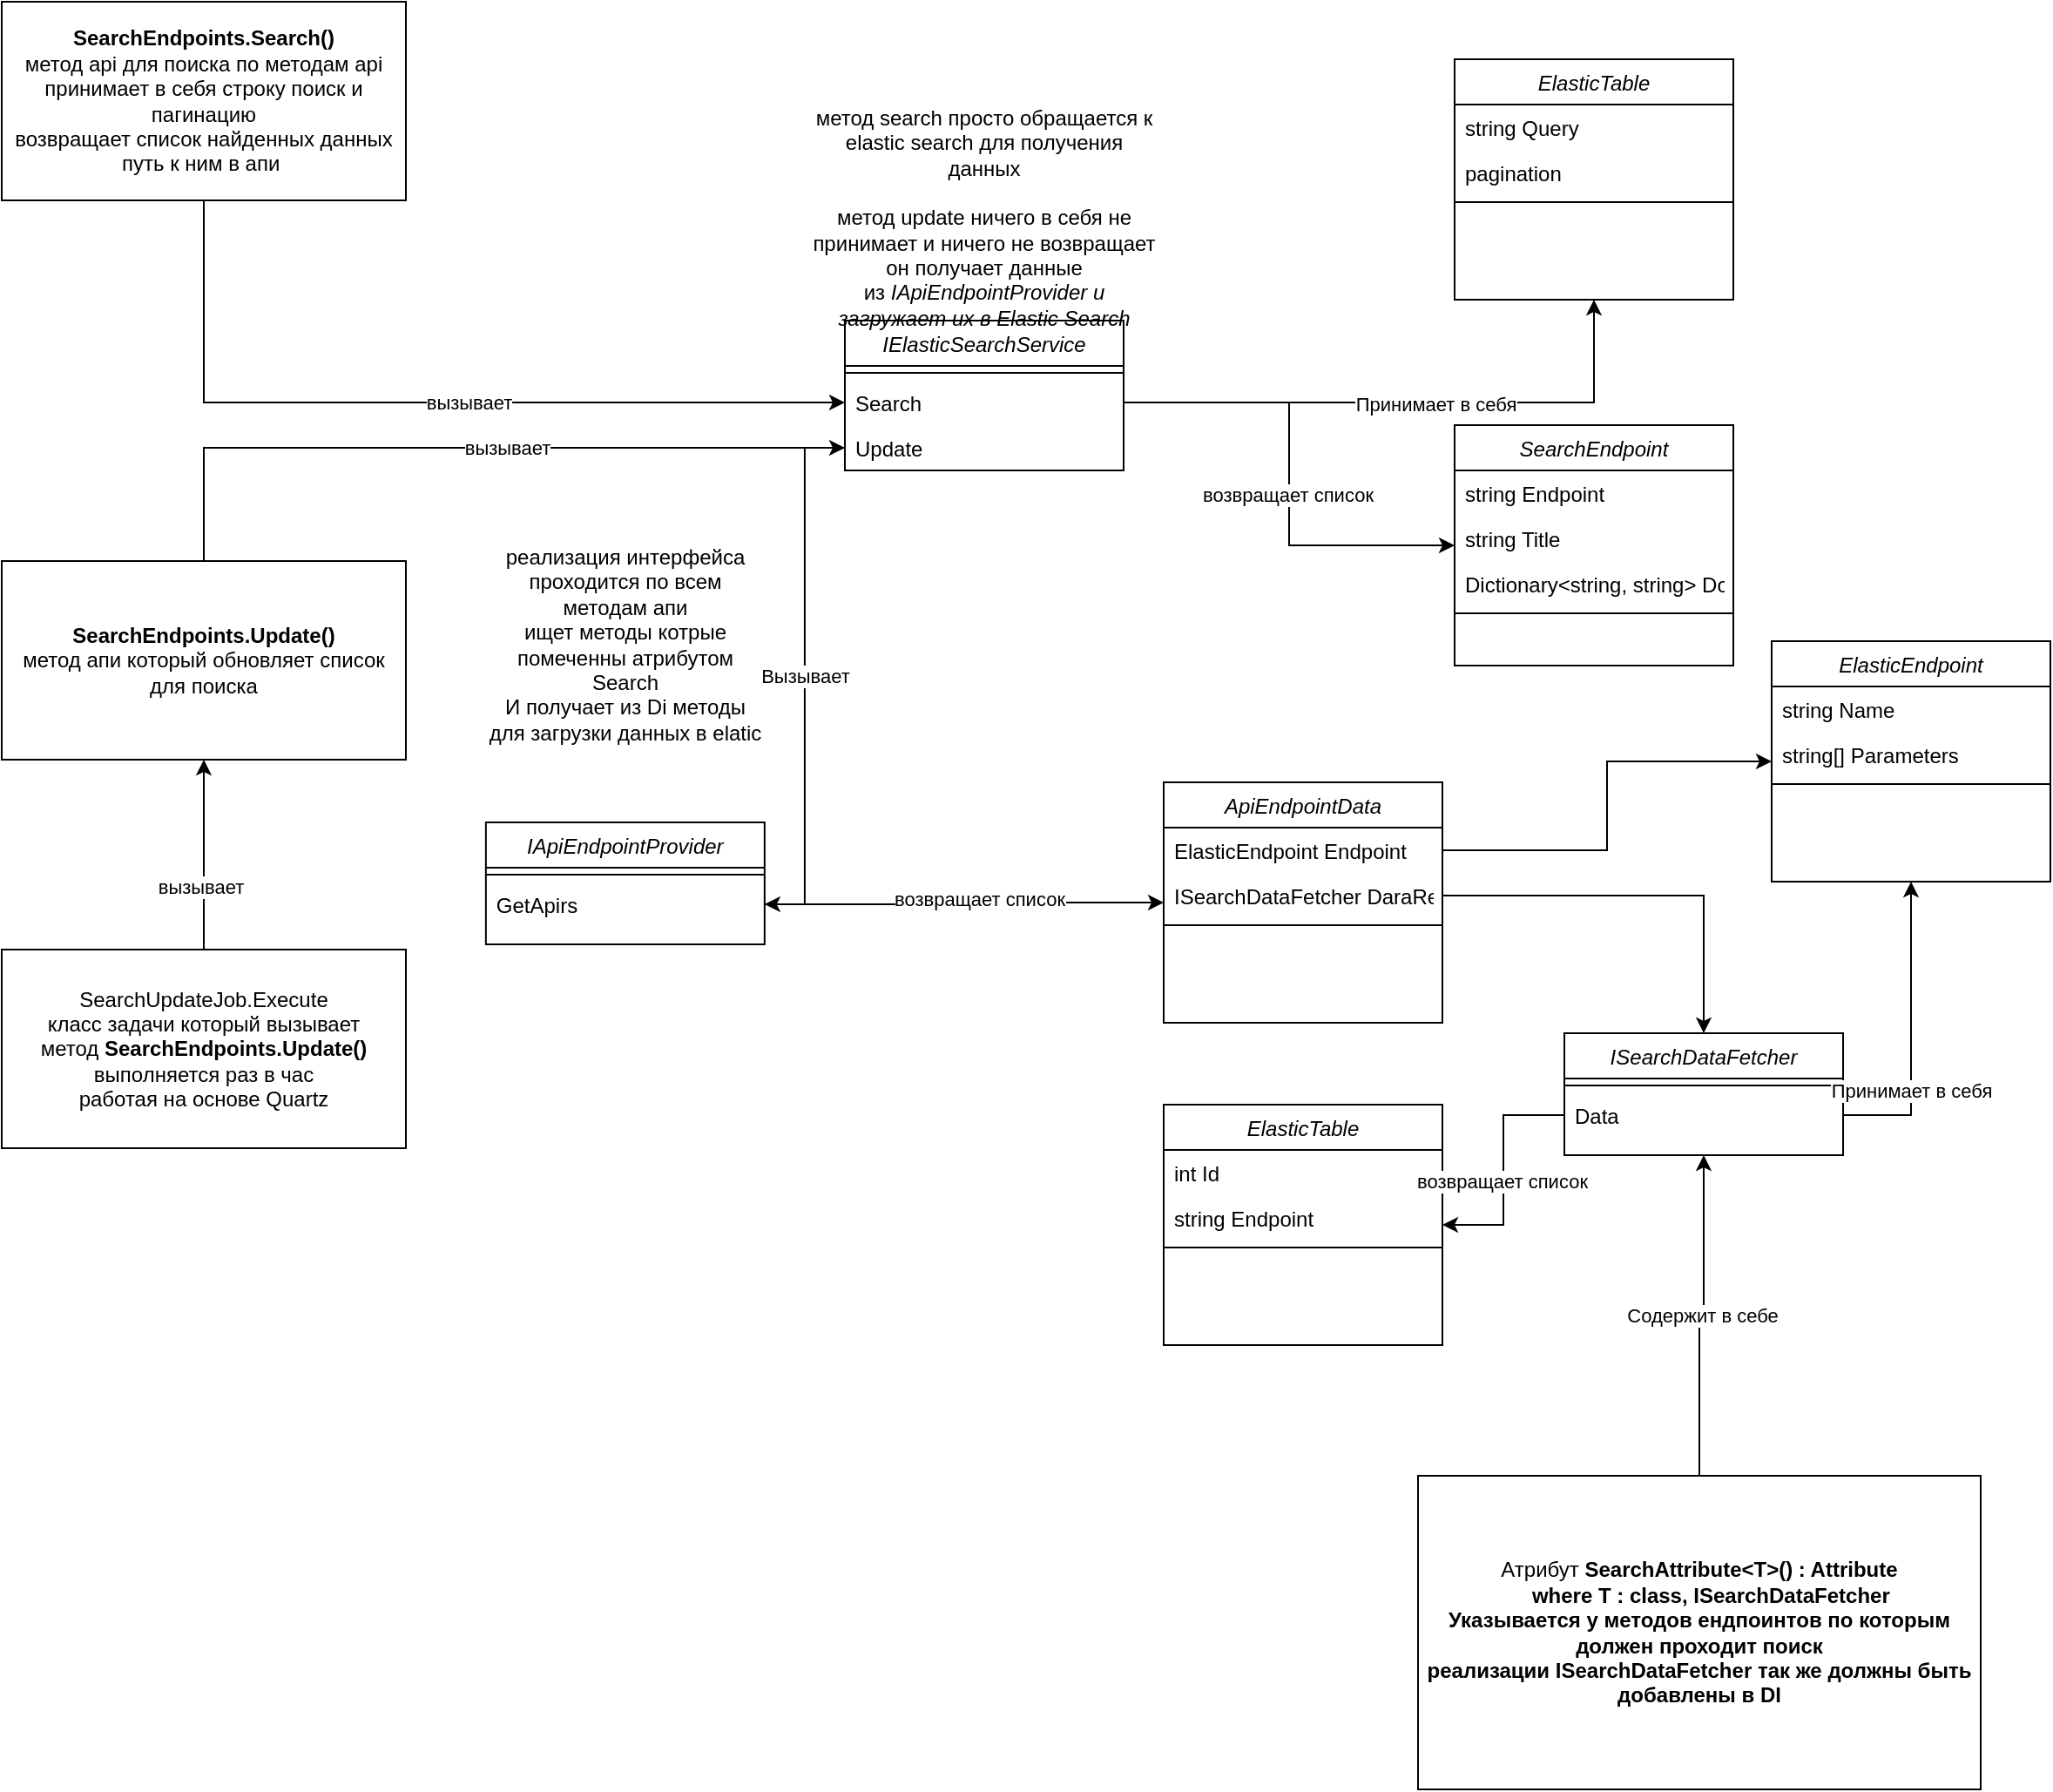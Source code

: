 <mxfile version="25.0.1">
  <diagram id="C5RBs43oDa-KdzZeNtuy" name="Page-1">
    <mxGraphModel dx="2591" dy="1056" grid="0" gridSize="10" guides="1" tooltips="1" connect="1" arrows="1" fold="1" page="1" pageScale="1" pageWidth="827" pageHeight="1169" math="0" shadow="0">
      <root>
        <mxCell id="WIyWlLk6GJQsqaUBKTNV-0" />
        <mxCell id="WIyWlLk6GJQsqaUBKTNV-1" parent="WIyWlLk6GJQsqaUBKTNV-0" />
        <mxCell id="vAYTKrkjBmYyZUhOzSc0-0" value="IApiEndpointProvider" style="swimlane;fontStyle=2;align=center;verticalAlign=top;childLayout=stackLayout;horizontal=1;startSize=26;horizontalStack=0;resizeParent=1;resizeLast=0;collapsible=1;marginBottom=0;rounded=0;shadow=0;strokeWidth=1;" parent="WIyWlLk6GJQsqaUBKTNV-1" vertex="1">
          <mxGeometry x="-110.08" y="978" width="160" height="70" as="geometry">
            <mxRectangle x="230" y="140" width="160" height="26" as="alternateBounds" />
          </mxGeometry>
        </mxCell>
        <mxCell id="vAYTKrkjBmYyZUhOzSc0-4" value="" style="line;html=1;strokeWidth=1;align=left;verticalAlign=middle;spacingTop=-1;spacingLeft=3;spacingRight=3;rotatable=0;labelPosition=right;points=[];portConstraint=eastwest;" parent="vAYTKrkjBmYyZUhOzSc0-0" vertex="1">
          <mxGeometry y="26" width="160" height="8" as="geometry" />
        </mxCell>
        <mxCell id="vAYTKrkjBmYyZUhOzSc0-5" value="GetApirs" style="text;align=left;verticalAlign=top;spacingLeft=4;spacingRight=4;overflow=hidden;rotatable=0;points=[[0,0.5],[1,0.5]];portConstraint=eastwest;" parent="vAYTKrkjBmYyZUhOzSc0-0" vertex="1">
          <mxGeometry y="34" width="160" height="26" as="geometry" />
        </mxCell>
        <mxCell id="vAYTKrkjBmYyZUhOzSc0-6" value="ApiEndpointData" style="swimlane;fontStyle=2;align=center;verticalAlign=top;childLayout=stackLayout;horizontal=1;startSize=26;horizontalStack=0;resizeParent=1;resizeLast=0;collapsible=1;marginBottom=0;rounded=0;shadow=0;strokeWidth=1;" parent="WIyWlLk6GJQsqaUBKTNV-1" vertex="1">
          <mxGeometry x="279" y="955" width="160" height="138" as="geometry">
            <mxRectangle x="230" y="140" width="160" height="26" as="alternateBounds" />
          </mxGeometry>
        </mxCell>
        <mxCell id="vAYTKrkjBmYyZUhOzSc0-7" value="ElasticEndpoint Endpoint" style="text;align=left;verticalAlign=top;spacingLeft=4;spacingRight=4;overflow=hidden;rotatable=0;points=[[0,0.5],[1,0.5]];portConstraint=eastwest;" parent="vAYTKrkjBmYyZUhOzSc0-6" vertex="1">
          <mxGeometry y="26" width="160" height="26" as="geometry" />
        </mxCell>
        <mxCell id="vAYTKrkjBmYyZUhOzSc0-8" value="ISearchDataFetcher DaraReader" style="text;align=left;verticalAlign=top;spacingLeft=4;spacingRight=4;overflow=hidden;rotatable=0;points=[[0,0.5],[1,0.5]];portConstraint=eastwest;rounded=0;shadow=0;html=0;" parent="vAYTKrkjBmYyZUhOzSc0-6" vertex="1">
          <mxGeometry y="52" width="160" height="26" as="geometry" />
        </mxCell>
        <mxCell id="vAYTKrkjBmYyZUhOzSc0-10" value="" style="line;html=1;strokeWidth=1;align=left;verticalAlign=middle;spacingTop=-1;spacingLeft=3;spacingRight=3;rotatable=0;labelPosition=right;points=[];portConstraint=eastwest;" parent="vAYTKrkjBmYyZUhOzSc0-6" vertex="1">
          <mxGeometry y="78" width="160" height="8" as="geometry" />
        </mxCell>
        <mxCell id="vAYTKrkjBmYyZUhOzSc0-12" style="rounded=0;orthogonalLoop=1;jettySize=auto;html=1;edgeStyle=orthogonalEdgeStyle;" parent="WIyWlLk6GJQsqaUBKTNV-1" source="vAYTKrkjBmYyZUhOzSc0-5" target="vAYTKrkjBmYyZUhOzSc0-6" edge="1">
          <mxGeometry relative="1" as="geometry" />
        </mxCell>
        <mxCell id="vAYTKrkjBmYyZUhOzSc0-13" value="возвращает список" style="edgeLabel;html=1;align=center;verticalAlign=middle;resizable=0;points=[];" parent="vAYTKrkjBmYyZUhOzSc0-12" vertex="1" connectable="0">
          <mxGeometry x="-0.389" relative="1" as="geometry">
            <mxPoint x="52" y="-3" as="offset" />
          </mxGeometry>
        </mxCell>
        <mxCell id="vAYTKrkjBmYyZUhOzSc0-14" value="ElasticEndpoint" style="swimlane;fontStyle=2;align=center;verticalAlign=top;childLayout=stackLayout;horizontal=1;startSize=26;horizontalStack=0;resizeParent=1;resizeLast=0;collapsible=1;marginBottom=0;rounded=0;shadow=0;strokeWidth=1;" parent="WIyWlLk6GJQsqaUBKTNV-1" vertex="1">
          <mxGeometry x="628" y="874" width="160" height="138" as="geometry">
            <mxRectangle x="230" y="140" width="160" height="26" as="alternateBounds" />
          </mxGeometry>
        </mxCell>
        <mxCell id="vAYTKrkjBmYyZUhOzSc0-15" value="string Name" style="text;align=left;verticalAlign=top;spacingLeft=4;spacingRight=4;overflow=hidden;rotatable=0;points=[[0,0.5],[1,0.5]];portConstraint=eastwest;" parent="vAYTKrkjBmYyZUhOzSc0-14" vertex="1">
          <mxGeometry y="26" width="160" height="26" as="geometry" />
        </mxCell>
        <mxCell id="vAYTKrkjBmYyZUhOzSc0-16" value="string[] Parameters" style="text;align=left;verticalAlign=top;spacingLeft=4;spacingRight=4;overflow=hidden;rotatable=0;points=[[0,0.5],[1,0.5]];portConstraint=eastwest;rounded=0;shadow=0;html=0;" parent="vAYTKrkjBmYyZUhOzSc0-14" vertex="1">
          <mxGeometry y="52" width="160" height="26" as="geometry" />
        </mxCell>
        <mxCell id="vAYTKrkjBmYyZUhOzSc0-17" value="" style="line;html=1;strokeWidth=1;align=left;verticalAlign=middle;spacingTop=-1;spacingLeft=3;spacingRight=3;rotatable=0;labelPosition=right;points=[];portConstraint=eastwest;" parent="vAYTKrkjBmYyZUhOzSc0-14" vertex="1">
          <mxGeometry y="78" width="160" height="8" as="geometry" />
        </mxCell>
        <mxCell id="vAYTKrkjBmYyZUhOzSc0-18" style="rounded=0;orthogonalLoop=1;jettySize=auto;html=1;edgeStyle=orthogonalEdgeStyle;" parent="WIyWlLk6GJQsqaUBKTNV-1" source="vAYTKrkjBmYyZUhOzSc0-7" target="vAYTKrkjBmYyZUhOzSc0-14" edge="1">
          <mxGeometry relative="1" as="geometry" />
        </mxCell>
        <mxCell id="vAYTKrkjBmYyZUhOzSc0-25" value="" style="rounded=0;orthogonalLoop=1;jettySize=auto;html=1;edgeStyle=orthogonalEdgeStyle;" parent="WIyWlLk6GJQsqaUBKTNV-1" source="vAYTKrkjBmYyZUhOzSc0-8" target="vAYTKrkjBmYyZUhOzSc0-27" edge="1">
          <mxGeometry relative="1" as="geometry">
            <mxPoint x="1032.08" y="1158.966" as="targetPoint" />
          </mxGeometry>
        </mxCell>
        <mxCell id="vAYTKrkjBmYyZUhOzSc0-27" value="ISearchDataFetcher" style="swimlane;fontStyle=2;align=center;verticalAlign=top;childLayout=stackLayout;horizontal=1;startSize=26;horizontalStack=0;resizeParent=1;resizeLast=0;collapsible=1;marginBottom=0;rounded=0;shadow=0;strokeWidth=1;" parent="WIyWlLk6GJQsqaUBKTNV-1" vertex="1">
          <mxGeometry x="509" y="1099" width="160" height="70" as="geometry">
            <mxRectangle x="230" y="140" width="160" height="26" as="alternateBounds" />
          </mxGeometry>
        </mxCell>
        <mxCell id="vAYTKrkjBmYyZUhOzSc0-28" value="" style="line;html=1;strokeWidth=1;align=left;verticalAlign=middle;spacingTop=-1;spacingLeft=3;spacingRight=3;rotatable=0;labelPosition=right;points=[];portConstraint=eastwest;" parent="vAYTKrkjBmYyZUhOzSc0-27" vertex="1">
          <mxGeometry y="26" width="160" height="8" as="geometry" />
        </mxCell>
        <mxCell id="vAYTKrkjBmYyZUhOzSc0-29" value="Data" style="text;align=left;verticalAlign=top;spacingLeft=4;spacingRight=4;overflow=hidden;rotatable=0;points=[[0,0.5],[1,0.5]];portConstraint=eastwest;" parent="vAYTKrkjBmYyZUhOzSc0-27" vertex="1">
          <mxGeometry y="34" width="160" height="26" as="geometry" />
        </mxCell>
        <mxCell id="vAYTKrkjBmYyZUhOzSc0-30" style="rounded=0;orthogonalLoop=1;jettySize=auto;html=1;entryX=0.5;entryY=1;entryDx=0;entryDy=0;edgeStyle=orthogonalEdgeStyle;" parent="WIyWlLk6GJQsqaUBKTNV-1" source="vAYTKrkjBmYyZUhOzSc0-29" target="vAYTKrkjBmYyZUhOzSc0-14" edge="1">
          <mxGeometry relative="1" as="geometry">
            <mxPoint x="574" y="1254" as="sourcePoint" />
            <mxPoint x="781" y="1298" as="targetPoint" />
          </mxGeometry>
        </mxCell>
        <mxCell id="vAYTKrkjBmYyZUhOzSc0-31" value="Принимает в себя" style="edgeLabel;html=1;align=center;verticalAlign=middle;resizable=0;points=[];" parent="vAYTKrkjBmYyZUhOzSc0-30" vertex="1" connectable="0">
          <mxGeometry x="-0.389" relative="1" as="geometry">
            <mxPoint as="offset" />
          </mxGeometry>
        </mxCell>
        <mxCell id="vAYTKrkjBmYyZUhOzSc0-32" value="ElasticTable" style="swimlane;fontStyle=2;align=center;verticalAlign=top;childLayout=stackLayout;horizontal=1;startSize=26;horizontalStack=0;resizeParent=1;resizeLast=0;collapsible=1;marginBottom=0;rounded=0;shadow=0;strokeWidth=1;" parent="WIyWlLk6GJQsqaUBKTNV-1" vertex="1">
          <mxGeometry x="279" y="1140" width="160" height="138" as="geometry">
            <mxRectangle x="230" y="140" width="160" height="26" as="alternateBounds" />
          </mxGeometry>
        </mxCell>
        <mxCell id="vAYTKrkjBmYyZUhOzSc0-33" value="int Id" style="text;align=left;verticalAlign=top;spacingLeft=4;spacingRight=4;overflow=hidden;rotatable=0;points=[[0,0.5],[1,0.5]];portConstraint=eastwest;" parent="vAYTKrkjBmYyZUhOzSc0-32" vertex="1">
          <mxGeometry y="26" width="160" height="26" as="geometry" />
        </mxCell>
        <mxCell id="vAYTKrkjBmYyZUhOzSc0-34" value="string Endpoint" style="text;align=left;verticalAlign=top;spacingLeft=4;spacingRight=4;overflow=hidden;rotatable=0;points=[[0,0.5],[1,0.5]];portConstraint=eastwest;rounded=0;shadow=0;html=0;" parent="vAYTKrkjBmYyZUhOzSc0-32" vertex="1">
          <mxGeometry y="52" width="160" height="26" as="geometry" />
        </mxCell>
        <mxCell id="vAYTKrkjBmYyZUhOzSc0-35" value="" style="line;html=1;strokeWidth=1;align=left;verticalAlign=middle;spacingTop=-1;spacingLeft=3;spacingRight=3;rotatable=0;labelPosition=right;points=[];portConstraint=eastwest;" parent="vAYTKrkjBmYyZUhOzSc0-32" vertex="1">
          <mxGeometry y="78" width="160" height="8" as="geometry" />
        </mxCell>
        <mxCell id="vAYTKrkjBmYyZUhOzSc0-36" value="" style="rounded=0;orthogonalLoop=1;jettySize=auto;html=1;edgeStyle=orthogonalEdgeStyle;" parent="WIyWlLk6GJQsqaUBKTNV-1" source="vAYTKrkjBmYyZUhOzSc0-29" target="vAYTKrkjBmYyZUhOzSc0-32" edge="1">
          <mxGeometry relative="1" as="geometry">
            <mxPoint x="883" y="1151" as="sourcePoint" />
            <mxPoint x="1052" y="1248" as="targetPoint" />
          </mxGeometry>
        </mxCell>
        <mxCell id="vAYTKrkjBmYyZUhOzSc0-37" value="возвращает список" style="edgeLabel;html=1;align=center;verticalAlign=middle;resizable=0;points=[];" parent="vAYTKrkjBmYyZUhOzSc0-36" vertex="1" connectable="0">
          <mxGeometry x="0.089" y="-1" relative="1" as="geometry">
            <mxPoint as="offset" />
          </mxGeometry>
        </mxCell>
        <mxCell id="vAYTKrkjBmYyZUhOzSc0-38" value="реализация интерфейса проходится по всем методам апи&lt;div&gt;ищет методы котрые помеченны атрибутом Search&lt;/div&gt;&lt;div&gt;И получает из Di методы для загрузки данных в elatic&lt;/div&gt;" style="text;html=1;align=center;verticalAlign=middle;whiteSpace=wrap;rounded=0;" parent="WIyWlLk6GJQsqaUBKTNV-1" vertex="1">
          <mxGeometry x="-111.08" y="808" width="162" height="136" as="geometry" />
        </mxCell>
        <mxCell id="RMxTbMEIOaNRfbkhPK-I-1" value="&lt;div&gt;&lt;b&gt;SearchEndpoints.Search()&lt;/b&gt;&lt;/div&gt;&lt;div&gt;метод api для поиска по методам api&lt;/div&gt;&lt;div&gt;принимает в себя строку поиск и пагинацию&lt;/div&gt;&lt;div&gt;возвращает список найденных данных путь к ним в апи&amp;nbsp;&lt;/div&gt;" style="rounded=0;whiteSpace=wrap;html=1;" vertex="1" parent="WIyWlLk6GJQsqaUBKTNV-1">
          <mxGeometry x="-388" y="507" width="232" height="114" as="geometry" />
        </mxCell>
        <mxCell id="RMxTbMEIOaNRfbkhPK-I-2" value="IElasticSearchService" style="swimlane;fontStyle=2;align=center;verticalAlign=top;childLayout=stackLayout;horizontal=1;startSize=26;horizontalStack=0;resizeParent=1;resizeLast=0;collapsible=1;marginBottom=0;rounded=0;shadow=0;strokeWidth=1;" vertex="1" parent="WIyWlLk6GJQsqaUBKTNV-1">
          <mxGeometry x="96" y="690" width="160" height="86" as="geometry">
            <mxRectangle x="463" y="566" width="160" height="26" as="alternateBounds" />
          </mxGeometry>
        </mxCell>
        <mxCell id="RMxTbMEIOaNRfbkhPK-I-3" value="" style="line;html=1;strokeWidth=1;align=left;verticalAlign=middle;spacingTop=-1;spacingLeft=3;spacingRight=3;rotatable=0;labelPosition=right;points=[];portConstraint=eastwest;" vertex="1" parent="RMxTbMEIOaNRfbkhPK-I-2">
          <mxGeometry y="26" width="160" height="8" as="geometry" />
        </mxCell>
        <mxCell id="RMxTbMEIOaNRfbkhPK-I-4" value="Search" style="text;align=left;verticalAlign=top;spacingLeft=4;spacingRight=4;overflow=hidden;rotatable=0;points=[[0,0.5],[1,0.5]];portConstraint=eastwest;" vertex="1" parent="RMxTbMEIOaNRfbkhPK-I-2">
          <mxGeometry y="34" width="160" height="26" as="geometry" />
        </mxCell>
        <mxCell id="RMxTbMEIOaNRfbkhPK-I-7" value="Update" style="text;align=left;verticalAlign=top;spacingLeft=4;spacingRight=4;overflow=hidden;rotatable=0;points=[[0,0.5],[1,0.5]];portConstraint=eastwest;" vertex="1" parent="RMxTbMEIOaNRfbkhPK-I-2">
          <mxGeometry y="60" width="160" height="26" as="geometry" />
        </mxCell>
        <mxCell id="RMxTbMEIOaNRfbkhPK-I-5" value="" style="endArrow=classic;html=1;rounded=0;edgeStyle=orthogonalEdgeStyle;" edge="1" parent="WIyWlLk6GJQsqaUBKTNV-1" source="RMxTbMEIOaNRfbkhPK-I-1" target="RMxTbMEIOaNRfbkhPK-I-4">
          <mxGeometry width="50" height="50" relative="1" as="geometry">
            <mxPoint x="543" y="753" as="sourcePoint" />
            <mxPoint x="593" y="703" as="targetPoint" />
          </mxGeometry>
        </mxCell>
        <mxCell id="RMxTbMEIOaNRfbkhPK-I-6" value="вызывает" style="edgeLabel;html=1;align=center;verticalAlign=middle;resizable=0;points=[];" vertex="1" connectable="0" parent="RMxTbMEIOaNRfbkhPK-I-5">
          <mxGeometry x="0.105" relative="1" as="geometry">
            <mxPoint as="offset" />
          </mxGeometry>
        </mxCell>
        <mxCell id="RMxTbMEIOaNRfbkhPK-I-8" value="&lt;div&gt;&lt;b&gt;SearchEndpoints.Update()&lt;/b&gt;&lt;/div&gt;&lt;div&gt;метод апи который обновляет список для поиска&lt;/div&gt;" style="rounded=0;whiteSpace=wrap;html=1;" vertex="1" parent="WIyWlLk6GJQsqaUBKTNV-1">
          <mxGeometry x="-388" y="828" width="232" height="114" as="geometry" />
        </mxCell>
        <mxCell id="RMxTbMEIOaNRfbkhPK-I-9" value="" style="endArrow=classic;html=1;rounded=0;edgeStyle=orthogonalEdgeStyle;" edge="1" parent="WIyWlLk6GJQsqaUBKTNV-1" source="RMxTbMEIOaNRfbkhPK-I-8" target="RMxTbMEIOaNRfbkhPK-I-7">
          <mxGeometry width="50" height="50" relative="1" as="geometry">
            <mxPoint x="-165" y="631" as="sourcePoint" />
            <mxPoint x="126" y="700" as="targetPoint" />
          </mxGeometry>
        </mxCell>
        <mxCell id="RMxTbMEIOaNRfbkhPK-I-10" value="вызывает" style="edgeLabel;html=1;align=center;verticalAlign=middle;resizable=0;points=[];" vertex="1" connectable="0" parent="RMxTbMEIOaNRfbkhPK-I-9">
          <mxGeometry x="0.105" relative="1" as="geometry">
            <mxPoint as="offset" />
          </mxGeometry>
        </mxCell>
        <mxCell id="RMxTbMEIOaNRfbkhPK-I-11" value="метод search просто обращается к elastic search для получения данных&lt;div&gt;&lt;br&gt;&lt;/div&gt;&lt;div&gt;метод update ничего в себя не принимает и ничего не возвращает&lt;/div&gt;&lt;div&gt;он получает данные из&amp;nbsp;&lt;span style=&quot;font-style: italic; text-wrap-mode: nowrap; background-color: initial;&quot;&gt;IApiEndpointProvider и загружает их в Elastic Search&lt;/span&gt;&lt;/div&gt;" style="text;html=1;align=center;verticalAlign=middle;whiteSpace=wrap;rounded=0;" vertex="1" parent="WIyWlLk6GJQsqaUBKTNV-1">
          <mxGeometry x="75" y="571" width="202" height="119" as="geometry" />
        </mxCell>
        <mxCell id="RMxTbMEIOaNRfbkhPK-I-13" value="ElasticTable" style="swimlane;fontStyle=2;align=center;verticalAlign=top;childLayout=stackLayout;horizontal=1;startSize=26;horizontalStack=0;resizeParent=1;resizeLast=0;collapsible=1;marginBottom=0;rounded=0;shadow=0;strokeWidth=1;" vertex="1" parent="WIyWlLk6GJQsqaUBKTNV-1">
          <mxGeometry x="446" y="540" width="160" height="138" as="geometry">
            <mxRectangle x="230" y="140" width="160" height="26" as="alternateBounds" />
          </mxGeometry>
        </mxCell>
        <mxCell id="RMxTbMEIOaNRfbkhPK-I-14" value="string Query" style="text;align=left;verticalAlign=top;spacingLeft=4;spacingRight=4;overflow=hidden;rotatable=0;points=[[0,0.5],[1,0.5]];portConstraint=eastwest;" vertex="1" parent="RMxTbMEIOaNRfbkhPK-I-13">
          <mxGeometry y="26" width="160" height="26" as="geometry" />
        </mxCell>
        <mxCell id="RMxTbMEIOaNRfbkhPK-I-15" value="pagination" style="text;align=left;verticalAlign=top;spacingLeft=4;spacingRight=4;overflow=hidden;rotatable=0;points=[[0,0.5],[1,0.5]];portConstraint=eastwest;rounded=0;shadow=0;html=0;" vertex="1" parent="RMxTbMEIOaNRfbkhPK-I-13">
          <mxGeometry y="52" width="160" height="26" as="geometry" />
        </mxCell>
        <mxCell id="RMxTbMEIOaNRfbkhPK-I-16" value="" style="line;html=1;strokeWidth=1;align=left;verticalAlign=middle;spacingTop=-1;spacingLeft=3;spacingRight=3;rotatable=0;labelPosition=right;points=[];portConstraint=eastwest;" vertex="1" parent="RMxTbMEIOaNRfbkhPK-I-13">
          <mxGeometry y="78" width="160" height="8" as="geometry" />
        </mxCell>
        <mxCell id="RMxTbMEIOaNRfbkhPK-I-17" value="" style="rounded=0;orthogonalLoop=1;jettySize=auto;html=1;edgeStyle=orthogonalEdgeStyle;" edge="1" parent="WIyWlLk6GJQsqaUBKTNV-1" target="RMxTbMEIOaNRfbkhPK-I-13" source="RMxTbMEIOaNRfbkhPK-I-4">
          <mxGeometry relative="1" as="geometry">
            <mxPoint x="662" y="591" as="sourcePoint" />
            <mxPoint x="795" y="558" as="targetPoint" />
          </mxGeometry>
        </mxCell>
        <mxCell id="RMxTbMEIOaNRfbkhPK-I-18" value="Принимает в себя" style="edgeLabel;html=1;align=center;verticalAlign=middle;resizable=0;points=[];" vertex="1" connectable="0" parent="RMxTbMEIOaNRfbkhPK-I-17">
          <mxGeometry x="0.089" y="-1" relative="1" as="geometry">
            <mxPoint as="offset" />
          </mxGeometry>
        </mxCell>
        <mxCell id="RMxTbMEIOaNRfbkhPK-I-20" value="SearchEndpoint" style="swimlane;fontStyle=2;align=center;verticalAlign=top;childLayout=stackLayout;horizontal=1;startSize=26;horizontalStack=0;resizeParent=1;resizeLast=0;collapsible=1;marginBottom=0;rounded=0;shadow=0;strokeWidth=1;" vertex="1" parent="WIyWlLk6GJQsqaUBKTNV-1">
          <mxGeometry x="446" y="750" width="160" height="138" as="geometry">
            <mxRectangle x="230" y="140" width="160" height="26" as="alternateBounds" />
          </mxGeometry>
        </mxCell>
        <mxCell id="RMxTbMEIOaNRfbkhPK-I-21" value="string Endpoint" style="text;align=left;verticalAlign=top;spacingLeft=4;spacingRight=4;overflow=hidden;rotatable=0;points=[[0,0.5],[1,0.5]];portConstraint=eastwest;" vertex="1" parent="RMxTbMEIOaNRfbkhPK-I-20">
          <mxGeometry y="26" width="160" height="26" as="geometry" />
        </mxCell>
        <mxCell id="RMxTbMEIOaNRfbkhPK-I-22" value="string Title" style="text;align=left;verticalAlign=top;spacingLeft=4;spacingRight=4;overflow=hidden;rotatable=0;points=[[0,0.5],[1,0.5]];portConstraint=eastwest;rounded=0;shadow=0;html=0;" vertex="1" parent="RMxTbMEIOaNRfbkhPK-I-20">
          <mxGeometry y="52" width="160" height="26" as="geometry" />
        </mxCell>
        <mxCell id="RMxTbMEIOaNRfbkhPK-I-24" value="Dictionary&lt;string, string&gt; Document" style="text;align=left;verticalAlign=top;spacingLeft=4;spacingRight=4;overflow=hidden;rotatable=0;points=[[0,0.5],[1,0.5]];portConstraint=eastwest;rounded=0;shadow=0;html=0;" vertex="1" parent="RMxTbMEIOaNRfbkhPK-I-20">
          <mxGeometry y="78" width="160" height="26" as="geometry" />
        </mxCell>
        <mxCell id="RMxTbMEIOaNRfbkhPK-I-23" value="" style="line;html=1;strokeWidth=1;align=left;verticalAlign=middle;spacingTop=-1;spacingLeft=3;spacingRight=3;rotatable=0;labelPosition=right;points=[];portConstraint=eastwest;" vertex="1" parent="RMxTbMEIOaNRfbkhPK-I-20">
          <mxGeometry y="104" width="160" height="8" as="geometry" />
        </mxCell>
        <mxCell id="RMxTbMEIOaNRfbkhPK-I-25" value="" style="rounded=0;orthogonalLoop=1;jettySize=auto;html=1;edgeStyle=orthogonalEdgeStyle;" edge="1" parent="WIyWlLk6GJQsqaUBKTNV-1" source="RMxTbMEIOaNRfbkhPK-I-4" target="RMxTbMEIOaNRfbkhPK-I-20">
          <mxGeometry relative="1" as="geometry">
            <mxPoint x="286" y="700" as="sourcePoint" />
            <mxPoint x="460" y="693" as="targetPoint" />
          </mxGeometry>
        </mxCell>
        <mxCell id="RMxTbMEIOaNRfbkhPK-I-26" value="возвращает список" style="edgeLabel;html=1;align=center;verticalAlign=middle;resizable=0;points=[];" vertex="1" connectable="0" parent="RMxTbMEIOaNRfbkhPK-I-25">
          <mxGeometry x="0.089" y="-1" relative="1" as="geometry">
            <mxPoint as="offset" />
          </mxGeometry>
        </mxCell>
        <mxCell id="RMxTbMEIOaNRfbkhPK-I-27" value="Вызывает" style="endArrow=classic;html=1;rounded=0;edgeStyle=orthogonalEdgeStyle;" edge="1" parent="WIyWlLk6GJQsqaUBKTNV-1" source="RMxTbMEIOaNRfbkhPK-I-7" target="vAYTKrkjBmYyZUhOzSc0-5">
          <mxGeometry width="50" height="50" relative="1" as="geometry">
            <mxPoint x="165" y="868" as="sourcePoint" />
            <mxPoint x="215" y="818" as="targetPoint" />
          </mxGeometry>
        </mxCell>
        <mxCell id="RMxTbMEIOaNRfbkhPK-I-29" value="SearchUpdateJob.Execute&lt;div&gt;класс задачи который вызывает метод&amp;nbsp;&lt;b style=&quot;background-color: initial;&quot;&gt;SearchEndpoints.Update()&lt;/b&gt;&lt;/div&gt;&lt;div&gt;&lt;span style=&quot;background-color: initial;&quot;&gt;выполняется раз в час&lt;/span&gt;&lt;/div&gt;&lt;div&gt;&lt;span style=&quot;background-color: initial;&quot;&gt;работая на основе&amp;nbsp;&lt;/span&gt;&lt;span style=&quot;background-color: initial;&quot;&gt;Quartz&lt;/span&gt;&lt;/div&gt;" style="rounded=0;whiteSpace=wrap;html=1;" vertex="1" parent="WIyWlLk6GJQsqaUBKTNV-1">
          <mxGeometry x="-388" y="1051" width="232" height="114" as="geometry" />
        </mxCell>
        <mxCell id="RMxTbMEIOaNRfbkhPK-I-30" value="" style="endArrow=classic;html=1;rounded=0;" edge="1" parent="WIyWlLk6GJQsqaUBKTNV-1" source="RMxTbMEIOaNRfbkhPK-I-29" target="RMxTbMEIOaNRfbkhPK-I-8">
          <mxGeometry width="50" height="50" relative="1" as="geometry">
            <mxPoint x="17" y="1031" as="sourcePoint" />
            <mxPoint x="67" y="981" as="targetPoint" />
          </mxGeometry>
        </mxCell>
        <mxCell id="RMxTbMEIOaNRfbkhPK-I-31" value="вызывает" style="edgeLabel;html=1;align=center;verticalAlign=middle;resizable=0;points=[];" vertex="1" connectable="0" parent="RMxTbMEIOaNRfbkhPK-I-30">
          <mxGeometry x="-0.326" y="2" relative="1" as="geometry">
            <mxPoint as="offset" />
          </mxGeometry>
        </mxCell>
        <mxCell id="RMxTbMEIOaNRfbkhPK-I-32" value="Атрибут&amp;nbsp;&lt;span style=&quot;background-color: initial;&quot;&gt;&lt;b&gt;SearchAttribute&amp;lt;T&amp;gt;() : Attribute&lt;/b&gt;&lt;/span&gt;&lt;div&gt;&lt;b&gt;&amp;nbsp; &amp;nbsp; where T : class, ISearchDataFetcher&lt;/b&gt;&lt;/div&gt;&lt;div&gt;&lt;b&gt;Указывается у методов ендпоинтов по которым должен проходит поиск&lt;/b&gt;&lt;/div&gt;&lt;div&gt;&lt;b&gt;реализации&amp;nbsp;&lt;/b&gt;&lt;b style=&quot;background-color: initial;&quot;&gt;ISearchDataFetcher так же должны быть добавлены в DI&lt;/b&gt;&lt;/div&gt;" style="rounded=0;whiteSpace=wrap;html=1;" vertex="1" parent="WIyWlLk6GJQsqaUBKTNV-1">
          <mxGeometry x="425" y="1353" width="323" height="180" as="geometry" />
        </mxCell>
        <mxCell id="RMxTbMEIOaNRfbkhPK-I-34" value="Содержит в себе" style="endArrow=classic;html=1;rounded=0;edgeStyle=orthogonalEdgeStyle;" edge="1" parent="WIyWlLk6GJQsqaUBKTNV-1" source="RMxTbMEIOaNRfbkhPK-I-32" target="vAYTKrkjBmYyZUhOzSc0-27">
          <mxGeometry width="50" height="50" relative="1" as="geometry">
            <mxPoint x="450" y="1353" as="sourcePoint" />
            <mxPoint x="500" y="1303" as="targetPoint" />
          </mxGeometry>
        </mxCell>
      </root>
    </mxGraphModel>
  </diagram>
</mxfile>
